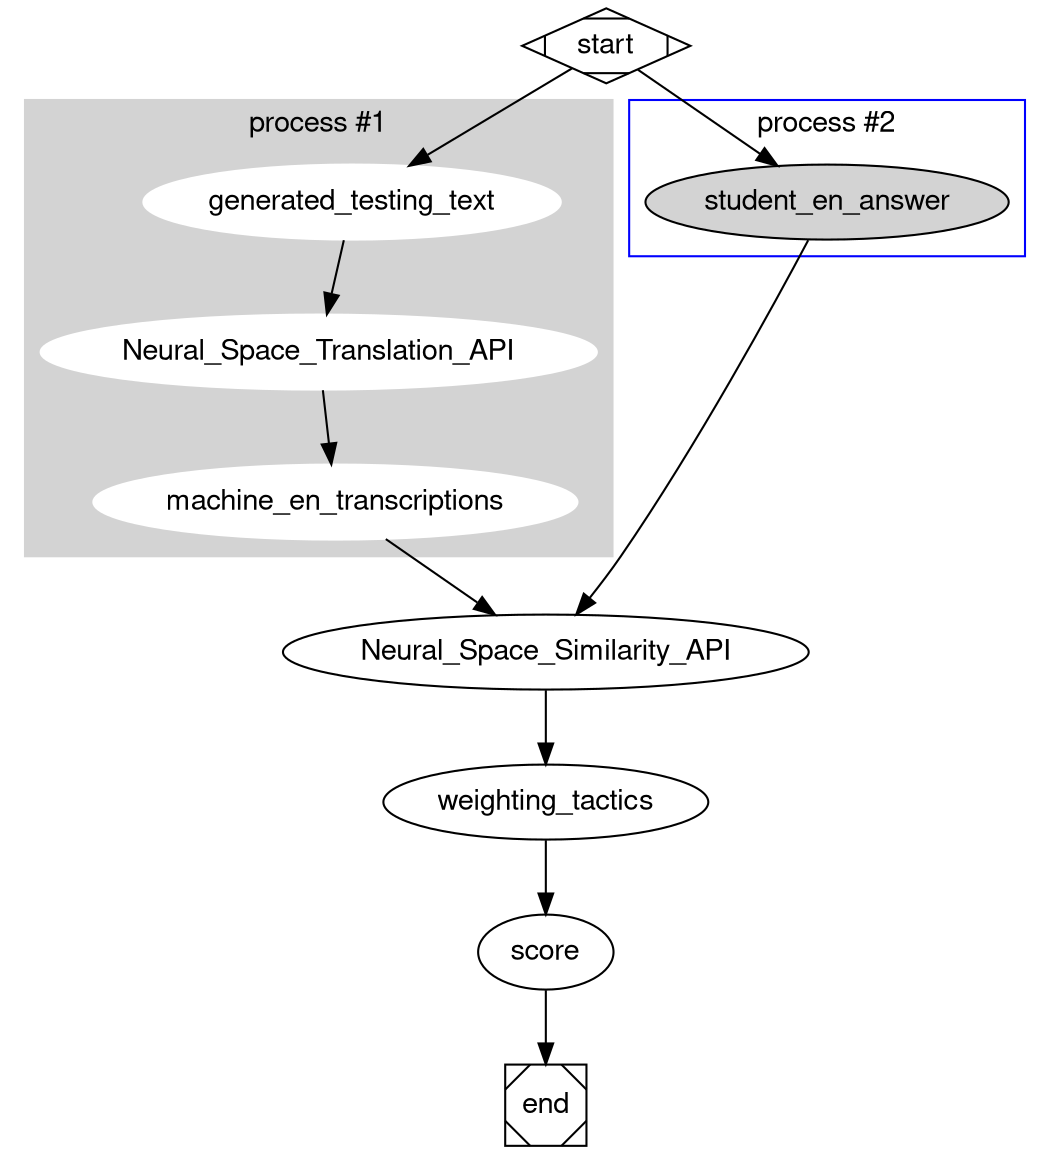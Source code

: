 digraph G {
	fontname="Helvetica,Arial,sans-serif"
	node [fontname="Helvetica,Arial,sans-serif"]
	edge [fontname="Helvetica,Arial,sans-serif"]

	subgraph cluster_0 {
		style=filled;
		color=lightgrey;
		node [style=filled,color=white];
		generated_testing_text -> Neural_Space_Translation_API -> machine_en_transcriptions;
		label = "process #1";
	}

	subgraph cluster_1 {
		node [style=filled];
	    student_en_answer;
		label = "process #2";
		color=blue
	}
	start -> generated_testing_text;
	start -> student_en_answer;
	student_en_answer -> Neural_Space_Similarity_API;
    machine_en_transcriptions -> Neural_Space_Similarity_API;
    Neural_Space_Similarity_API -> weighting_tactics;
    weighting_tactics -> score;
    score -> end
    

	start [shape=Mdiamond];
	end [shape=Msquare];
}


